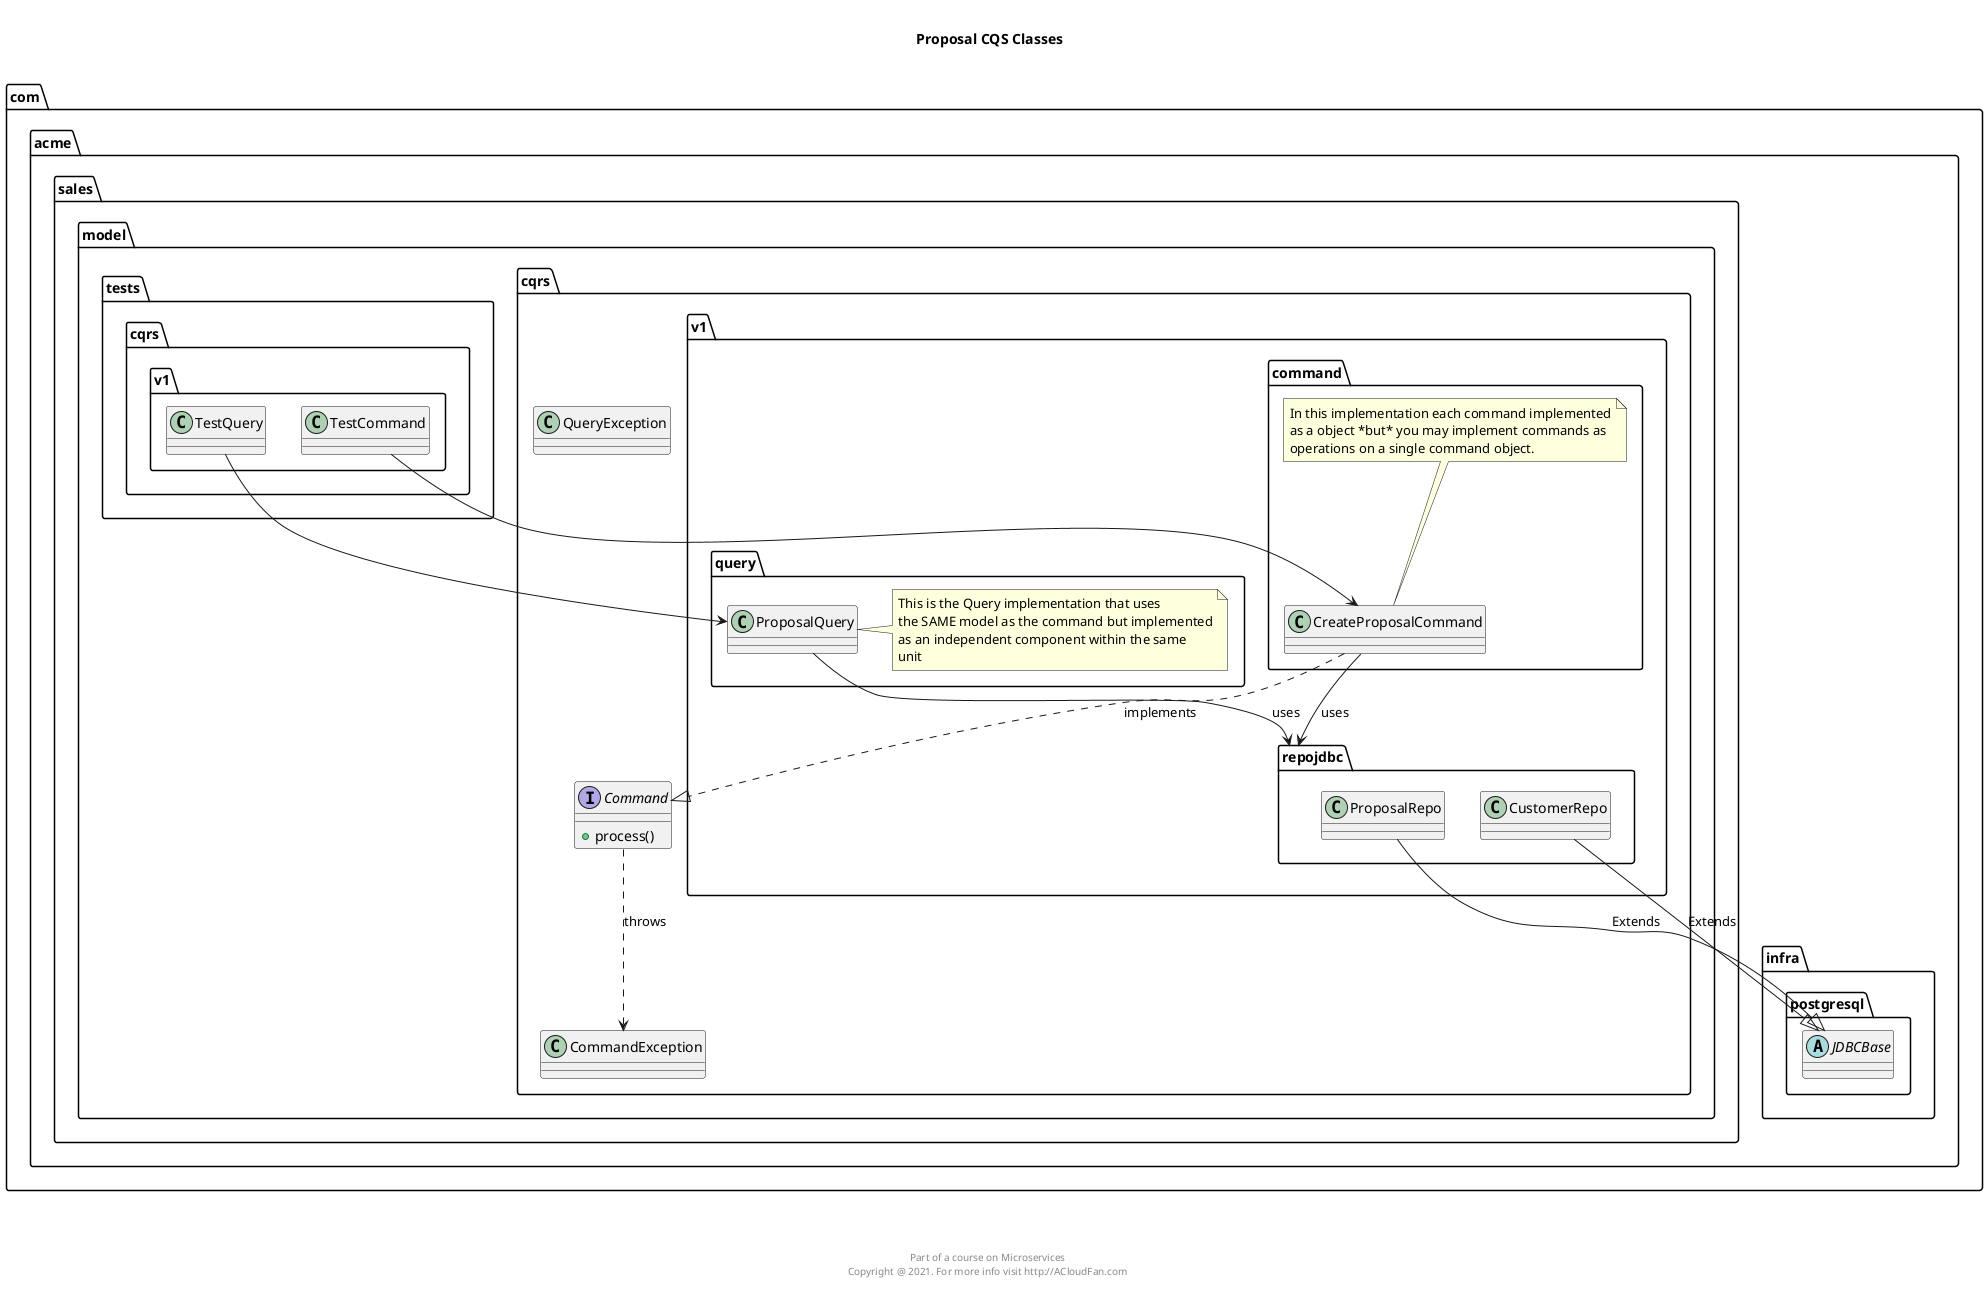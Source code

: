 @startuml
'https://plantuml.com/class-diagram

top to bottom direction
package com.acme.infra.postgresql {
    abstract class JDBCBase
}

package com.acme.sales.model.cqrs {
   class CommandException {
   }

   interface Command {
     + process()
   }

   Command ..> CommandException : throws

   class QueryException {
   }
}

package com.acme.sales.model.cqrs.v1.command {
    class CreateProposalCommand
    note top of CreateProposalCommand
        In this implementation each command implemented
        as a object *but* you may implement commands as
        operations on a single command object.
    end note


    CreateProposalCommand ..|> Command   : implements
}

package com.acme.sales.model.cqrs.v1.query {
    class ProposalQuery

    note right of ProposalQuery
            This is the Query implementation that uses
            the SAME model as the command but implemented
            as an independent component within the same
            unit
    end note

}

'Repository implementations
package com.acme.sales.model.cqrs.v1.repojdbc {
    class CustomerRepo
    CustomerRepo --|> JDBCBase : Extends

    class ProposalRepo
    ProposalRepo --|> JDBCBase : Extends
}

ProposalQuery --> com.acme.sales.model.cqrs.v1.repojdbc : uses
CreateProposalCommand  --> com.acme.sales.model.cqrs.v1.repojdbc : uses


package com.acme.sales.model.tests.cqrs.v1 {
    class TestCommand
    class TestQuery

    TestCommand --> CreateProposalCommand
    TestQuery --> ProposalQuery
}


title \n  Proposal CQS Classes \n
footer \n\n\n\n Part of a course on Microservices \n Copyright @ 2021. For more info visit http://ACloudFan.com \n

@enduml